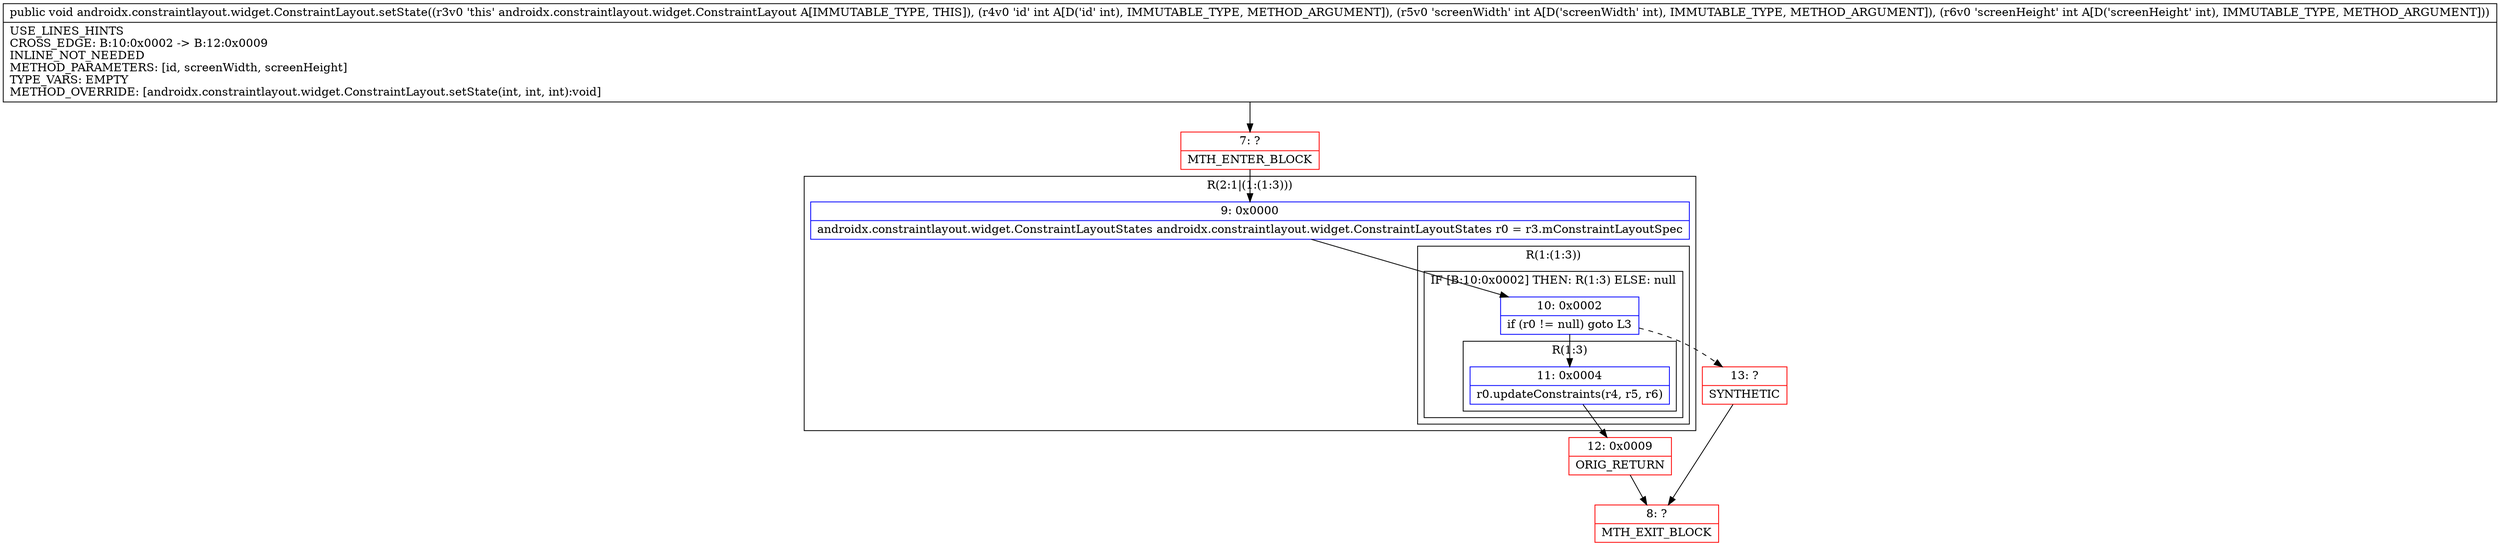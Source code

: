 digraph "CFG forandroidx.constraintlayout.widget.ConstraintLayout.setState(III)V" {
subgraph cluster_Region_1683389746 {
label = "R(2:1|(1:(1:3)))";
node [shape=record,color=blue];
Node_9 [shape=record,label="{9\:\ 0x0000|androidx.constraintlayout.widget.ConstraintLayoutStates androidx.constraintlayout.widget.ConstraintLayoutStates r0 = r3.mConstraintLayoutSpec\l}"];
subgraph cluster_Region_1824821204 {
label = "R(1:(1:3))";
node [shape=record,color=blue];
subgraph cluster_IfRegion_568829435 {
label = "IF [B:10:0x0002] THEN: R(1:3) ELSE: null";
node [shape=record,color=blue];
Node_10 [shape=record,label="{10\:\ 0x0002|if (r0 != null) goto L3\l}"];
subgraph cluster_Region_1209957536 {
label = "R(1:3)";
node [shape=record,color=blue];
Node_11 [shape=record,label="{11\:\ 0x0004|r0.updateConstraints(r4, r5, r6)\l}"];
}
}
}
}
Node_7 [shape=record,color=red,label="{7\:\ ?|MTH_ENTER_BLOCK\l}"];
Node_12 [shape=record,color=red,label="{12\:\ 0x0009|ORIG_RETURN\l}"];
Node_8 [shape=record,color=red,label="{8\:\ ?|MTH_EXIT_BLOCK\l}"];
Node_13 [shape=record,color=red,label="{13\:\ ?|SYNTHETIC\l}"];
MethodNode[shape=record,label="{public void androidx.constraintlayout.widget.ConstraintLayout.setState((r3v0 'this' androidx.constraintlayout.widget.ConstraintLayout A[IMMUTABLE_TYPE, THIS]), (r4v0 'id' int A[D('id' int), IMMUTABLE_TYPE, METHOD_ARGUMENT]), (r5v0 'screenWidth' int A[D('screenWidth' int), IMMUTABLE_TYPE, METHOD_ARGUMENT]), (r6v0 'screenHeight' int A[D('screenHeight' int), IMMUTABLE_TYPE, METHOD_ARGUMENT]))  | USE_LINES_HINTS\lCROSS_EDGE: B:10:0x0002 \-\> B:12:0x0009\lINLINE_NOT_NEEDED\lMETHOD_PARAMETERS: [id, screenWidth, screenHeight]\lTYPE_VARS: EMPTY\lMETHOD_OVERRIDE: [androidx.constraintlayout.widget.ConstraintLayout.setState(int, int, int):void]\l}"];
MethodNode -> Node_7;Node_9 -> Node_10;
Node_10 -> Node_11;
Node_10 -> Node_13[style=dashed];
Node_11 -> Node_12;
Node_7 -> Node_9;
Node_12 -> Node_8;
Node_13 -> Node_8;
}

